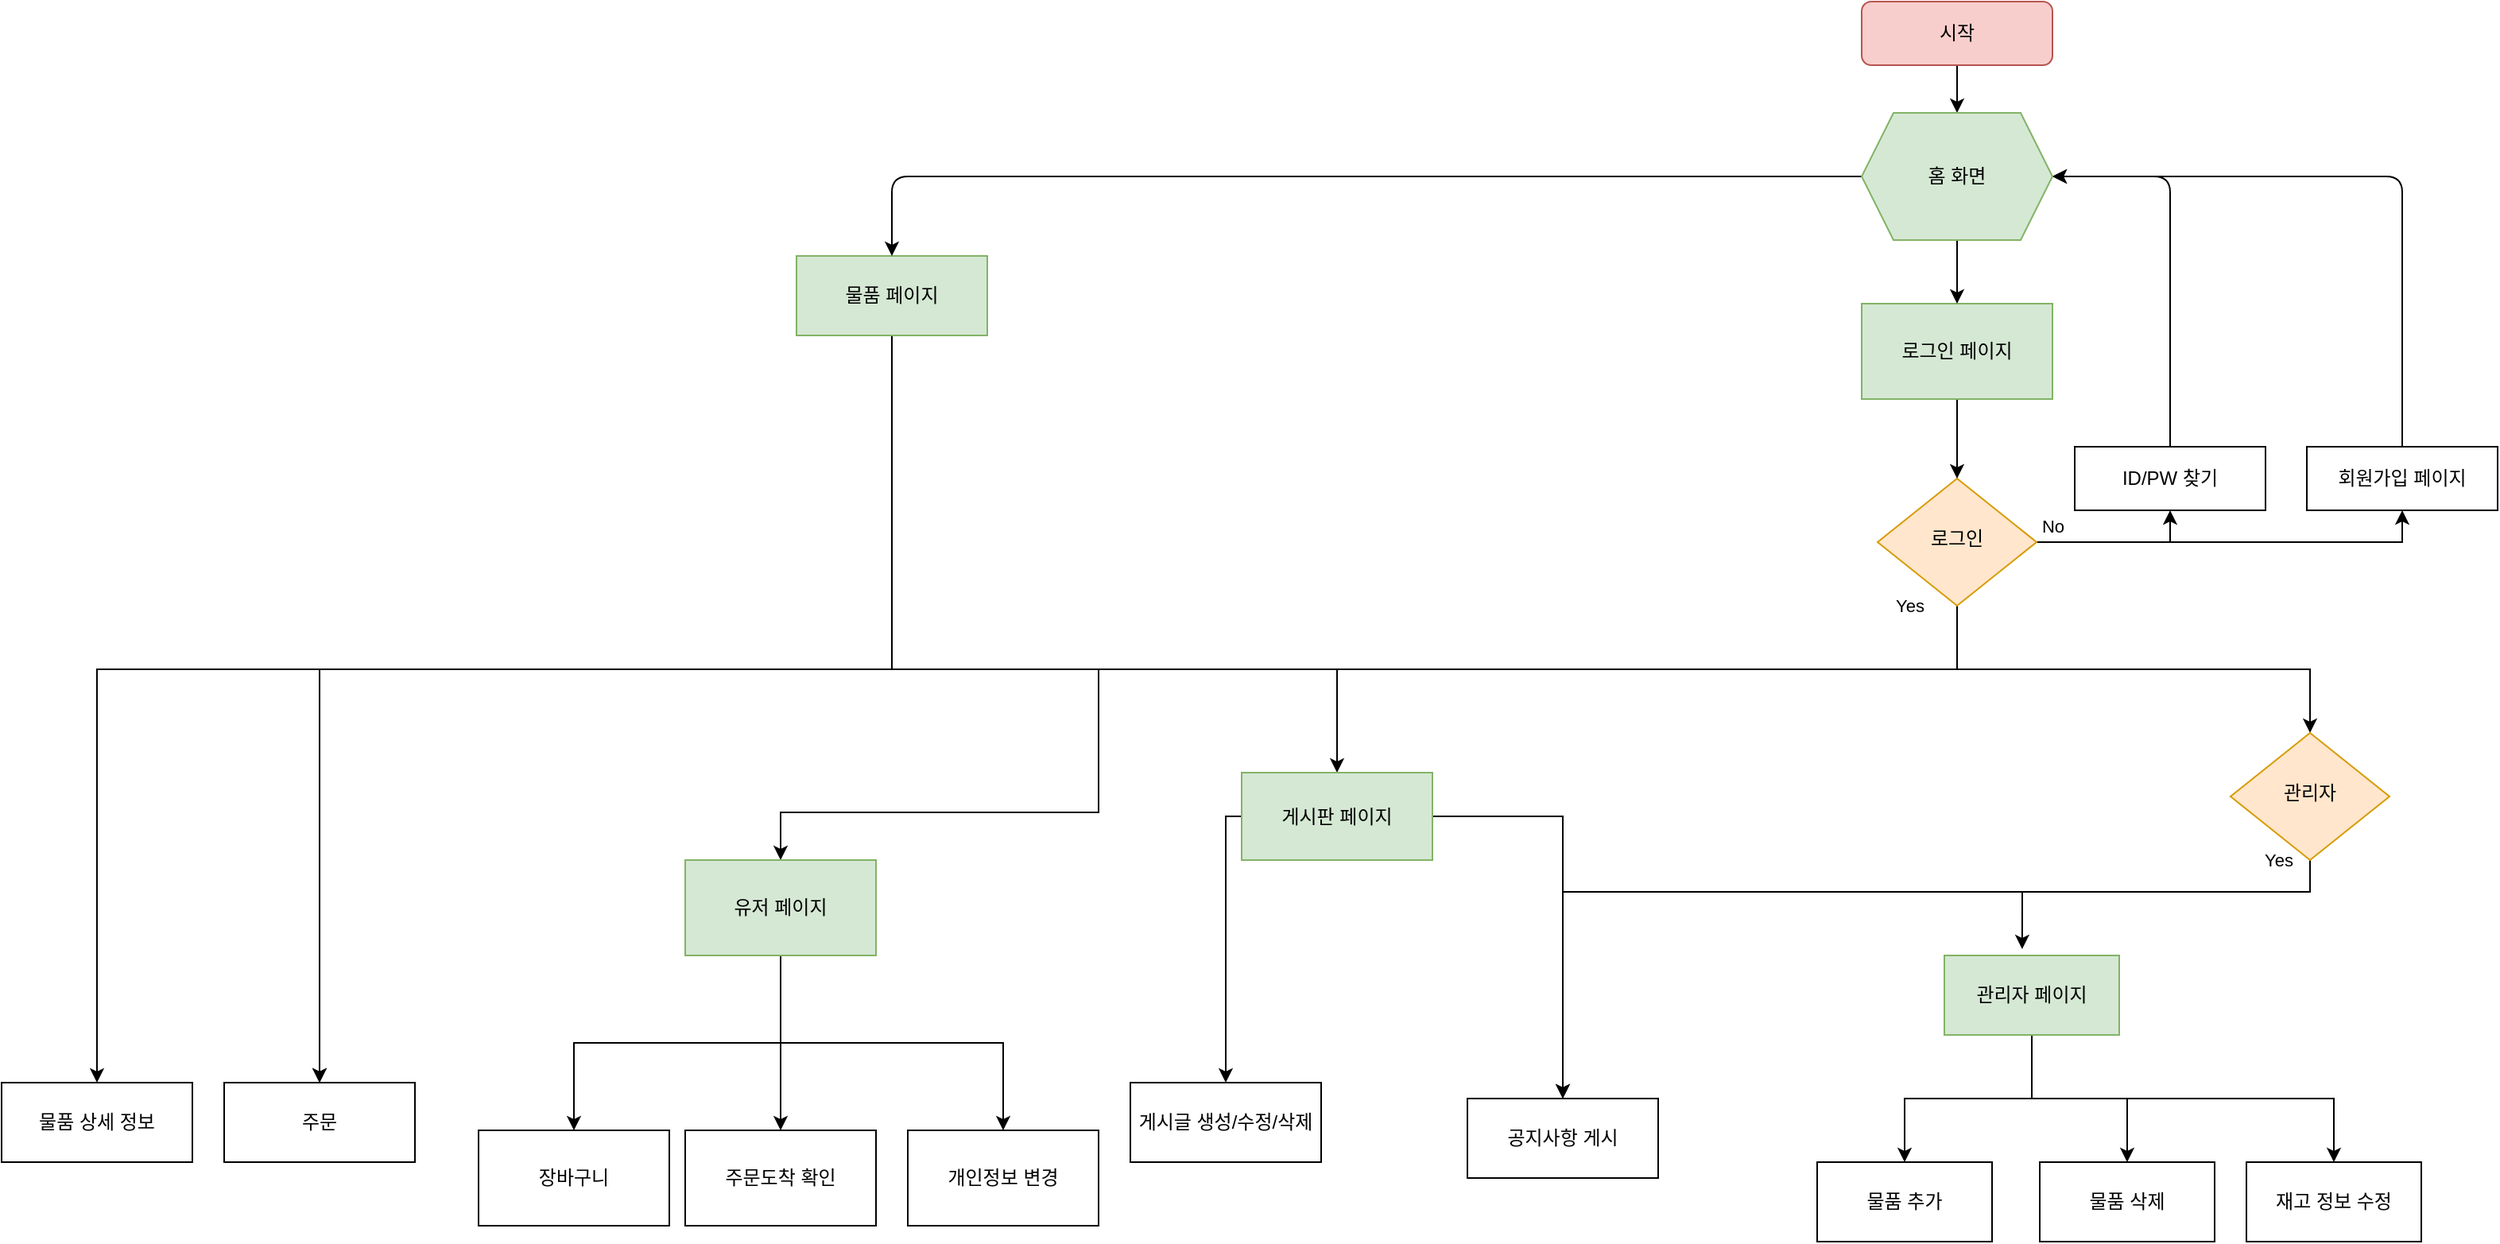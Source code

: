 <mxfile version="15.5.4" type="github">
  <diagram id="C5RBs43oDa-KdzZeNtuy" name="Page-1">
    <mxGraphModel dx="1474" dy="899" grid="1" gridSize="10" guides="1" tooltips="1" connect="1" arrows="1" fold="1" page="1" pageScale="1" pageWidth="3300" pageHeight="4681" math="0" shadow="0">
      <root>
        <object label="" id="WIyWlLk6GJQsqaUBKTNV-0">
          <mxCell />
        </object>
        <mxCell id="WIyWlLk6GJQsqaUBKTNV-1" parent="WIyWlLk6GJQsqaUBKTNV-0" />
        <mxCell id="gV6yRQY4_TlXhHt6PnbV-25" style="edgeStyle=orthogonalEdgeStyle;curved=0;rounded=1;sketch=0;orthogonalLoop=1;jettySize=auto;html=1;exitX=0.5;exitY=1;exitDx=0;exitDy=0;entryX=0.5;entryY=0;entryDx=0;entryDy=0;" edge="1" parent="WIyWlLk6GJQsqaUBKTNV-1" source="WIyWlLk6GJQsqaUBKTNV-3" target="gV6yRQY4_TlXhHt6PnbV-24">
          <mxGeometry relative="1" as="geometry" />
        </mxCell>
        <mxCell id="WIyWlLk6GJQsqaUBKTNV-3" value="시작" style="rounded=1;whiteSpace=wrap;html=1;fontSize=12;glass=0;strokeWidth=1;shadow=0;fillColor=#f8cecc;strokeColor=#b85450;" parent="WIyWlLk6GJQsqaUBKTNV-1" vertex="1">
          <mxGeometry x="1330" y="190" width="120" height="40" as="geometry" />
        </mxCell>
        <mxCell id="gV6yRQY4_TlXhHt6PnbV-10" style="edgeStyle=orthogonalEdgeStyle;rounded=0;orthogonalLoop=1;jettySize=auto;html=1;exitX=1;exitY=0.5;exitDx=0;exitDy=0;entryX=0.5;entryY=1;entryDx=0;entryDy=0;" edge="1" parent="WIyWlLk6GJQsqaUBKTNV-1" source="WIyWlLk6GJQsqaUBKTNV-6" target="gV6yRQY4_TlXhHt6PnbV-6">
          <mxGeometry relative="1" as="geometry" />
        </mxCell>
        <mxCell id="gV6yRQY4_TlXhHt6PnbV-11" value="No" style="edgeStyle=orthogonalEdgeStyle;rounded=0;orthogonalLoop=1;jettySize=auto;html=1;exitX=1;exitY=0.5;exitDx=0;exitDy=0;entryX=0.5;entryY=1;entryDx=0;entryDy=0;" edge="1" parent="WIyWlLk6GJQsqaUBKTNV-1" source="WIyWlLk6GJQsqaUBKTNV-6" target="WIyWlLk6GJQsqaUBKTNV-7">
          <mxGeometry x="-0.92" y="10" relative="1" as="geometry">
            <mxPoint as="offset" />
          </mxGeometry>
        </mxCell>
        <mxCell id="gV6yRQY4_TlXhHt6PnbV-57" style="edgeStyle=orthogonalEdgeStyle;rounded=0;sketch=0;orthogonalLoop=1;jettySize=auto;html=1;exitX=0.5;exitY=1;exitDx=0;exitDy=0;entryX=0.5;entryY=0;entryDx=0;entryDy=0;" edge="1" parent="WIyWlLk6GJQsqaUBKTNV-1" source="WIyWlLk6GJQsqaUBKTNV-6" target="gV6yRQY4_TlXhHt6PnbV-32">
          <mxGeometry relative="1" as="geometry">
            <Array as="points">
              <mxPoint x="1390" y="610" />
              <mxPoint x="1000" y="610" />
            </Array>
          </mxGeometry>
        </mxCell>
        <mxCell id="gV6yRQY4_TlXhHt6PnbV-66" value="Yes" style="edgeStyle=orthogonalEdgeStyle;rounded=0;sketch=0;orthogonalLoop=1;jettySize=auto;html=1;exitX=0.5;exitY=1;exitDx=0;exitDy=0;entryX=0.5;entryY=0;entryDx=0;entryDy=0;" edge="1" parent="WIyWlLk6GJQsqaUBKTNV-1" source="WIyWlLk6GJQsqaUBKTNV-6" target="gV6yRQY4_TlXhHt6PnbV-20">
          <mxGeometry x="-1" y="-30" relative="1" as="geometry">
            <Array as="points">
              <mxPoint x="1390" y="610" />
              <mxPoint x="360" y="610" />
            </Array>
            <mxPoint as="offset" />
          </mxGeometry>
        </mxCell>
        <mxCell id="gV6yRQY4_TlXhHt6PnbV-68" style="edgeStyle=orthogonalEdgeStyle;rounded=0;sketch=0;orthogonalLoop=1;jettySize=auto;html=1;exitX=0.5;exitY=1;exitDx=0;exitDy=0;entryX=0.5;entryY=0;entryDx=0;entryDy=0;" edge="1" parent="WIyWlLk6GJQsqaUBKTNV-1" source="WIyWlLk6GJQsqaUBKTNV-6" target="gV6yRQY4_TlXhHt6PnbV-67">
          <mxGeometry relative="1" as="geometry">
            <Array as="points">
              <mxPoint x="1390" y="610" />
              <mxPoint x="850" y="610" />
              <mxPoint x="850" y="700" />
              <mxPoint x="650" y="700" />
            </Array>
          </mxGeometry>
        </mxCell>
        <mxCell id="gV6yRQY4_TlXhHt6PnbV-75" style="edgeStyle=orthogonalEdgeStyle;rounded=0;sketch=0;orthogonalLoop=1;jettySize=auto;html=1;exitX=0.5;exitY=1;exitDx=0;exitDy=0;entryX=0.5;entryY=0;entryDx=0;entryDy=0;" edge="1" parent="WIyWlLk6GJQsqaUBKTNV-1" source="WIyWlLk6GJQsqaUBKTNV-6" target="WIyWlLk6GJQsqaUBKTNV-10">
          <mxGeometry relative="1" as="geometry" />
        </mxCell>
        <mxCell id="WIyWlLk6GJQsqaUBKTNV-6" value="로그인" style="rhombus;whiteSpace=wrap;html=1;shadow=0;fontFamily=Helvetica;fontSize=12;align=center;strokeWidth=1;spacing=6;spacingTop=-4;fillColor=#ffe6cc;strokeColor=#d79b00;" parent="WIyWlLk6GJQsqaUBKTNV-1" vertex="1">
          <mxGeometry x="1340" y="490" width="100" height="80" as="geometry" />
        </mxCell>
        <mxCell id="gV6yRQY4_TlXhHt6PnbV-29" style="edgeStyle=orthogonalEdgeStyle;curved=0;rounded=1;sketch=0;orthogonalLoop=1;jettySize=auto;html=1;exitX=0.5;exitY=0;exitDx=0;exitDy=0;entryX=1;entryY=0.5;entryDx=0;entryDy=0;" edge="1" parent="WIyWlLk6GJQsqaUBKTNV-1" source="WIyWlLk6GJQsqaUBKTNV-7" target="gV6yRQY4_TlXhHt6PnbV-24">
          <mxGeometry relative="1" as="geometry">
            <mxPoint x="1660" y="300" as="targetPoint" />
          </mxGeometry>
        </mxCell>
        <mxCell id="WIyWlLk6GJQsqaUBKTNV-7" value="회원가입 페이지" style="rounded=1;whiteSpace=wrap;html=1;fontSize=12;glass=0;strokeWidth=1;shadow=0;arcSize=0;" parent="WIyWlLk6GJQsqaUBKTNV-1" vertex="1">
          <mxGeometry x="1610" y="470" width="120" height="40" as="geometry" />
        </mxCell>
        <mxCell id="gV6yRQY4_TlXhHt6PnbV-59" style="edgeStyle=orthogonalEdgeStyle;rounded=0;sketch=0;orthogonalLoop=1;jettySize=auto;html=1;exitX=0.5;exitY=1;exitDx=0;exitDy=0;entryX=0.445;entryY=-0.08;entryDx=0;entryDy=0;entryPerimeter=0;" edge="1" parent="WIyWlLk6GJQsqaUBKTNV-1" source="WIyWlLk6GJQsqaUBKTNV-10" target="gV6yRQY4_TlXhHt6PnbV-22">
          <mxGeometry relative="1" as="geometry">
            <Array as="points">
              <mxPoint x="1612" y="750" />
              <mxPoint x="1431" y="750" />
            </Array>
          </mxGeometry>
        </mxCell>
        <mxCell id="gV6yRQY4_TlXhHt6PnbV-60" value="Yes" style="edgeStyle=orthogonalEdgeStyle;rounded=0;sketch=0;orthogonalLoop=1;jettySize=auto;html=1;exitX=0.5;exitY=1;exitDx=0;exitDy=0;entryX=0.5;entryY=0;entryDx=0;entryDy=0;" edge="1" parent="WIyWlLk6GJQsqaUBKTNV-1" source="WIyWlLk6GJQsqaUBKTNV-10" target="gV6yRQY4_TlXhHt6PnbV-48">
          <mxGeometry x="-1" y="-20" relative="1" as="geometry">
            <Array as="points">
              <mxPoint x="1612" y="750" />
              <mxPoint x="1142" y="750" />
            </Array>
            <mxPoint as="offset" />
          </mxGeometry>
        </mxCell>
        <mxCell id="WIyWlLk6GJQsqaUBKTNV-10" value="관리자" style="rhombus;whiteSpace=wrap;html=1;shadow=0;fontFamily=Helvetica;fontSize=12;align=center;strokeWidth=1;spacing=6;spacingTop=-4;fillColor=#ffe6cc;strokeColor=#d79b00;" parent="WIyWlLk6GJQsqaUBKTNV-1" vertex="1">
          <mxGeometry x="1562" y="650" width="100" height="80" as="geometry" />
        </mxCell>
        <mxCell id="gV6yRQY4_TlXhHt6PnbV-27" style="edgeStyle=orthogonalEdgeStyle;curved=0;rounded=1;sketch=0;orthogonalLoop=1;jettySize=auto;html=1;exitX=0.5;exitY=1;exitDx=0;exitDy=0;entryX=0.5;entryY=0;entryDx=0;entryDy=0;" edge="1" parent="WIyWlLk6GJQsqaUBKTNV-1" source="gV6yRQY4_TlXhHt6PnbV-0" target="WIyWlLk6GJQsqaUBKTNV-6">
          <mxGeometry relative="1" as="geometry" />
        </mxCell>
        <mxCell id="gV6yRQY4_TlXhHt6PnbV-0" value="로그인 페이지" style="rounded=0;whiteSpace=wrap;html=1;fillColor=#d5e8d4;strokeColor=#82b366;" vertex="1" parent="WIyWlLk6GJQsqaUBKTNV-1">
          <mxGeometry x="1330" y="380" width="120" height="60" as="geometry" />
        </mxCell>
        <mxCell id="gV6yRQY4_TlXhHt6PnbV-28" style="edgeStyle=orthogonalEdgeStyle;curved=0;rounded=1;sketch=0;orthogonalLoop=1;jettySize=auto;html=1;exitX=0.5;exitY=0;exitDx=0;exitDy=0;entryX=1;entryY=0.5;entryDx=0;entryDy=0;" edge="1" parent="WIyWlLk6GJQsqaUBKTNV-1" source="gV6yRQY4_TlXhHt6PnbV-6" target="gV6yRQY4_TlXhHt6PnbV-24">
          <mxGeometry relative="1" as="geometry" />
        </mxCell>
        <mxCell id="gV6yRQY4_TlXhHt6PnbV-6" value="ID/PW 찾기" style="rounded=1;whiteSpace=wrap;html=1;fontSize=12;glass=0;strokeWidth=1;shadow=0;arcSize=0;" vertex="1" parent="WIyWlLk6GJQsqaUBKTNV-1">
          <mxGeometry x="1464" y="470" width="120" height="40" as="geometry" />
        </mxCell>
        <mxCell id="gV6yRQY4_TlXhHt6PnbV-21" style="edgeStyle=orthogonalEdgeStyle;rounded=0;orthogonalLoop=1;jettySize=auto;html=1;exitX=0.5;exitY=1;exitDx=0;exitDy=0;entryX=0.5;entryY=0;entryDx=0;entryDy=0;" edge="1" parent="WIyWlLk6GJQsqaUBKTNV-1" source="gV6yRQY4_TlXhHt6PnbV-17" target="gV6yRQY4_TlXhHt6PnbV-20">
          <mxGeometry relative="1" as="geometry">
            <Array as="points">
              <mxPoint x="720" y="610" />
              <mxPoint x="360" y="610" />
            </Array>
          </mxGeometry>
        </mxCell>
        <mxCell id="gV6yRQY4_TlXhHt6PnbV-38" style="edgeStyle=orthogonalEdgeStyle;rounded=0;sketch=0;orthogonalLoop=1;jettySize=auto;html=1;exitX=0.5;exitY=1;exitDx=0;exitDy=0;entryX=0.5;entryY=0;entryDx=0;entryDy=0;" edge="1" parent="WIyWlLk6GJQsqaUBKTNV-1" source="gV6yRQY4_TlXhHt6PnbV-17" target="gV6yRQY4_TlXhHt6PnbV-36">
          <mxGeometry relative="1" as="geometry">
            <Array as="points">
              <mxPoint x="720" y="610" />
              <mxPoint x="220" y="610" />
            </Array>
          </mxGeometry>
        </mxCell>
        <mxCell id="gV6yRQY4_TlXhHt6PnbV-17" value="물품 페이지" style="rounded=0;whiteSpace=wrap;html=1;fillColor=#d5e8d4;strokeColor=#82b366;" vertex="1" parent="WIyWlLk6GJQsqaUBKTNV-1">
          <mxGeometry x="660" y="350" width="120" height="50" as="geometry" />
        </mxCell>
        <mxCell id="gV6yRQY4_TlXhHt6PnbV-20" value="주문" style="rounded=0;whiteSpace=wrap;html=1;" vertex="1" parent="WIyWlLk6GJQsqaUBKTNV-1">
          <mxGeometry x="300" y="870" width="120" height="50" as="geometry" />
        </mxCell>
        <mxCell id="gV6yRQY4_TlXhHt6PnbV-45" style="edgeStyle=orthogonalEdgeStyle;rounded=0;sketch=0;orthogonalLoop=1;jettySize=auto;html=1;exitX=0.5;exitY=1;exitDx=0;exitDy=0;entryX=0.5;entryY=0;entryDx=0;entryDy=0;" edge="1" parent="WIyWlLk6GJQsqaUBKTNV-1" source="gV6yRQY4_TlXhHt6PnbV-22" target="gV6yRQY4_TlXhHt6PnbV-39">
          <mxGeometry relative="1" as="geometry" />
        </mxCell>
        <mxCell id="gV6yRQY4_TlXhHt6PnbV-46" style="edgeStyle=orthogonalEdgeStyle;rounded=0;sketch=0;orthogonalLoop=1;jettySize=auto;html=1;exitX=0.5;exitY=1;exitDx=0;exitDy=0;" edge="1" parent="WIyWlLk6GJQsqaUBKTNV-1" source="gV6yRQY4_TlXhHt6PnbV-22" target="gV6yRQY4_TlXhHt6PnbV-40">
          <mxGeometry relative="1" as="geometry" />
        </mxCell>
        <mxCell id="gV6yRQY4_TlXhHt6PnbV-47" style="edgeStyle=orthogonalEdgeStyle;rounded=0;sketch=0;orthogonalLoop=1;jettySize=auto;html=1;exitX=0.5;exitY=1;exitDx=0;exitDy=0;entryX=0.5;entryY=0;entryDx=0;entryDy=0;" edge="1" parent="WIyWlLk6GJQsqaUBKTNV-1" source="gV6yRQY4_TlXhHt6PnbV-22" target="gV6yRQY4_TlXhHt6PnbV-41">
          <mxGeometry relative="1" as="geometry" />
        </mxCell>
        <mxCell id="gV6yRQY4_TlXhHt6PnbV-22" value="관리자 페이지" style="rounded=0;whiteSpace=wrap;html=1;fillColor=#d5e8d4;strokeColor=#82b366;" vertex="1" parent="WIyWlLk6GJQsqaUBKTNV-1">
          <mxGeometry x="1382" y="790" width="110" height="50" as="geometry" />
        </mxCell>
        <mxCell id="gV6yRQY4_TlXhHt6PnbV-26" style="edgeStyle=orthogonalEdgeStyle;curved=0;rounded=1;sketch=0;orthogonalLoop=1;jettySize=auto;html=1;exitX=0.5;exitY=1;exitDx=0;exitDy=0;entryX=0.5;entryY=0;entryDx=0;entryDy=0;" edge="1" parent="WIyWlLk6GJQsqaUBKTNV-1" source="gV6yRQY4_TlXhHt6PnbV-24" target="gV6yRQY4_TlXhHt6PnbV-0">
          <mxGeometry relative="1" as="geometry" />
        </mxCell>
        <mxCell id="gV6yRQY4_TlXhHt6PnbV-30" style="edgeStyle=orthogonalEdgeStyle;curved=0;rounded=1;sketch=0;orthogonalLoop=1;jettySize=auto;html=1;exitX=0;exitY=0.5;exitDx=0;exitDy=0;" edge="1" parent="WIyWlLk6GJQsqaUBKTNV-1" source="gV6yRQY4_TlXhHt6PnbV-24" target="gV6yRQY4_TlXhHt6PnbV-17">
          <mxGeometry relative="1" as="geometry" />
        </mxCell>
        <mxCell id="gV6yRQY4_TlXhHt6PnbV-24" value="홈 화면" style="shape=hexagon;perimeter=hexagonPerimeter2;whiteSpace=wrap;html=1;fixedSize=1;rounded=0;sketch=0;size=20;fillColor=#d5e8d4;strokeColor=#82b366;" vertex="1" parent="WIyWlLk6GJQsqaUBKTNV-1">
          <mxGeometry x="1330" y="260" width="120" height="80" as="geometry" />
        </mxCell>
        <mxCell id="gV6yRQY4_TlXhHt6PnbV-64" style="edgeStyle=orthogonalEdgeStyle;rounded=0;sketch=0;orthogonalLoop=1;jettySize=auto;html=1;exitX=0;exitY=0.5;exitDx=0;exitDy=0;entryX=0.5;entryY=0;entryDx=0;entryDy=0;" edge="1" parent="WIyWlLk6GJQsqaUBKTNV-1" source="gV6yRQY4_TlXhHt6PnbV-32" target="gV6yRQY4_TlXhHt6PnbV-49">
          <mxGeometry relative="1" as="geometry">
            <mxPoint x="963" y="820.0" as="targetPoint" />
            <Array as="points">
              <mxPoint x="930" y="703" />
            </Array>
          </mxGeometry>
        </mxCell>
        <mxCell id="gV6yRQY4_TlXhHt6PnbV-65" style="edgeStyle=orthogonalEdgeStyle;rounded=0;sketch=0;orthogonalLoop=1;jettySize=auto;html=1;exitX=1;exitY=0.5;exitDx=0;exitDy=0;entryX=0.5;entryY=0;entryDx=0;entryDy=0;" edge="1" parent="WIyWlLk6GJQsqaUBKTNV-1" source="gV6yRQY4_TlXhHt6PnbV-32" target="gV6yRQY4_TlXhHt6PnbV-48">
          <mxGeometry relative="1" as="geometry" />
        </mxCell>
        <mxCell id="gV6yRQY4_TlXhHt6PnbV-32" value="게시판 페이지" style="rounded=0;whiteSpace=wrap;html=1;fillColor=#d5e8d4;strokeColor=#82b366;" vertex="1" parent="WIyWlLk6GJQsqaUBKTNV-1">
          <mxGeometry x="940" y="675" width="120" height="55" as="geometry" />
        </mxCell>
        <mxCell id="gV6yRQY4_TlXhHt6PnbV-36" value="물품 상세 정보" style="rounded=0;whiteSpace=wrap;html=1;sketch=0;" vertex="1" parent="WIyWlLk6GJQsqaUBKTNV-1">
          <mxGeometry x="160" y="870" width="120" height="50" as="geometry" />
        </mxCell>
        <mxCell id="gV6yRQY4_TlXhHt6PnbV-39" value="물품 추가" style="rounded=0;whiteSpace=wrap;html=1;" vertex="1" parent="WIyWlLk6GJQsqaUBKTNV-1">
          <mxGeometry x="1302" y="920" width="110" height="50" as="geometry" />
        </mxCell>
        <mxCell id="gV6yRQY4_TlXhHt6PnbV-40" value="물품 삭제" style="rounded=0;whiteSpace=wrap;html=1;" vertex="1" parent="WIyWlLk6GJQsqaUBKTNV-1">
          <mxGeometry x="1442" y="920" width="110" height="50" as="geometry" />
        </mxCell>
        <mxCell id="gV6yRQY4_TlXhHt6PnbV-41" value="재고 정보 수정" style="rounded=0;whiteSpace=wrap;html=1;" vertex="1" parent="WIyWlLk6GJQsqaUBKTNV-1">
          <mxGeometry x="1572" y="920" width="110" height="50" as="geometry" />
        </mxCell>
        <mxCell id="gV6yRQY4_TlXhHt6PnbV-48" value="공지사항 게시" style="rounded=0;whiteSpace=wrap;html=1;" vertex="1" parent="WIyWlLk6GJQsqaUBKTNV-1">
          <mxGeometry x="1082" y="880" width="120" height="50" as="geometry" />
        </mxCell>
        <mxCell id="gV6yRQY4_TlXhHt6PnbV-49" value="게시글 생성/수정/삭제" style="rounded=0;whiteSpace=wrap;html=1;" vertex="1" parent="WIyWlLk6GJQsqaUBKTNV-1">
          <mxGeometry x="870" y="870" width="120" height="50" as="geometry" />
        </mxCell>
        <mxCell id="gV6yRQY4_TlXhHt6PnbV-72" style="edgeStyle=orthogonalEdgeStyle;rounded=0;sketch=0;orthogonalLoop=1;jettySize=auto;html=1;exitX=0.5;exitY=1;exitDx=0;exitDy=0;entryX=0.5;entryY=0;entryDx=0;entryDy=0;" edge="1" parent="WIyWlLk6GJQsqaUBKTNV-1" source="gV6yRQY4_TlXhHt6PnbV-67" target="gV6yRQY4_TlXhHt6PnbV-70">
          <mxGeometry relative="1" as="geometry" />
        </mxCell>
        <mxCell id="gV6yRQY4_TlXhHt6PnbV-73" style="edgeStyle=orthogonalEdgeStyle;rounded=0;sketch=0;orthogonalLoop=1;jettySize=auto;html=1;exitX=0.5;exitY=1;exitDx=0;exitDy=0;entryX=0.5;entryY=0;entryDx=0;entryDy=0;" edge="1" parent="WIyWlLk6GJQsqaUBKTNV-1" source="gV6yRQY4_TlXhHt6PnbV-67" target="gV6yRQY4_TlXhHt6PnbV-71">
          <mxGeometry relative="1" as="geometry" />
        </mxCell>
        <mxCell id="gV6yRQY4_TlXhHt6PnbV-74" style="edgeStyle=orthogonalEdgeStyle;rounded=0;sketch=0;orthogonalLoop=1;jettySize=auto;html=1;exitX=0.5;exitY=1;exitDx=0;exitDy=0;entryX=0.5;entryY=0;entryDx=0;entryDy=0;" edge="1" parent="WIyWlLk6GJQsqaUBKTNV-1" source="gV6yRQY4_TlXhHt6PnbV-67" target="gV6yRQY4_TlXhHt6PnbV-69">
          <mxGeometry relative="1" as="geometry" />
        </mxCell>
        <mxCell id="gV6yRQY4_TlXhHt6PnbV-67" value="유저 페이지" style="rounded=0;whiteSpace=wrap;html=1;sketch=0;fillColor=#d5e8d4;strokeColor=#82b366;" vertex="1" parent="WIyWlLk6GJQsqaUBKTNV-1">
          <mxGeometry x="590" y="730" width="120" height="60" as="geometry" />
        </mxCell>
        <mxCell id="gV6yRQY4_TlXhHt6PnbV-69" value="장바구니" style="rounded=0;whiteSpace=wrap;html=1;sketch=0;" vertex="1" parent="WIyWlLk6GJQsqaUBKTNV-1">
          <mxGeometry x="460" y="900" width="120" height="60" as="geometry" />
        </mxCell>
        <mxCell id="gV6yRQY4_TlXhHt6PnbV-70" value="주문도착 확인" style="rounded=0;whiteSpace=wrap;html=1;sketch=0;" vertex="1" parent="WIyWlLk6GJQsqaUBKTNV-1">
          <mxGeometry x="590" y="900" width="120" height="60" as="geometry" />
        </mxCell>
        <mxCell id="gV6yRQY4_TlXhHt6PnbV-71" value="개인정보 변경" style="rounded=0;whiteSpace=wrap;html=1;sketch=0;" vertex="1" parent="WIyWlLk6GJQsqaUBKTNV-1">
          <mxGeometry x="730" y="900" width="120" height="60" as="geometry" />
        </mxCell>
      </root>
    </mxGraphModel>
  </diagram>
</mxfile>
